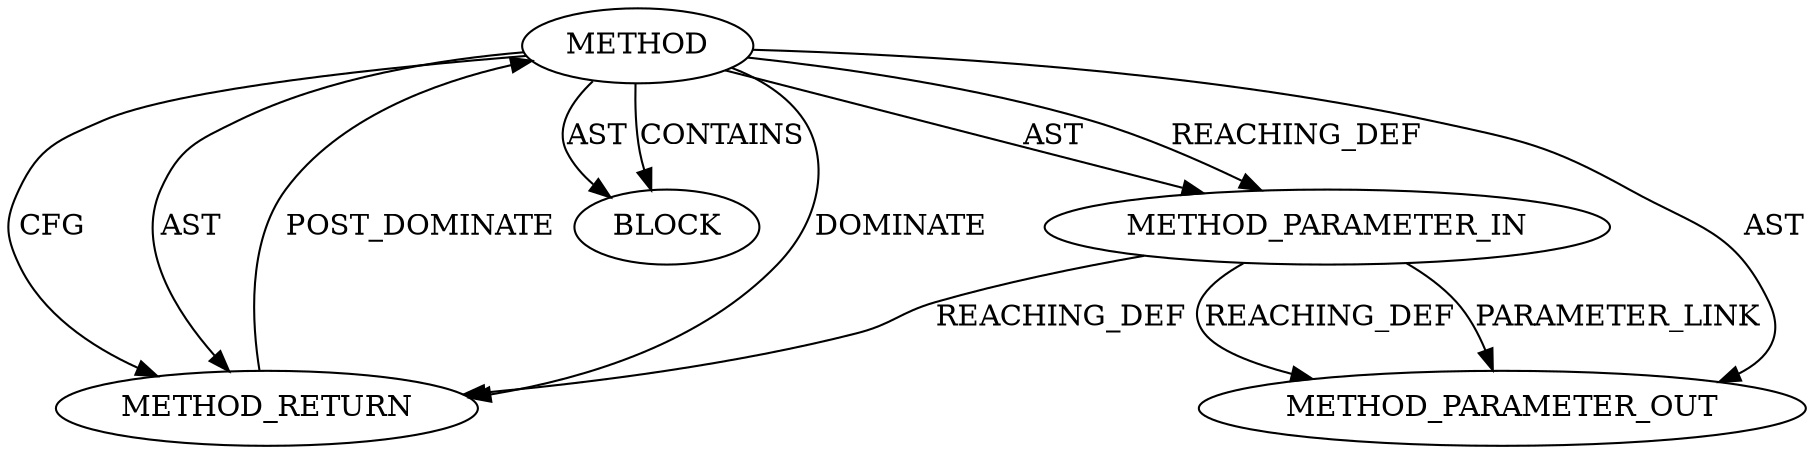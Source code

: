 digraph {
  22306 [label=METHOD_PARAMETER_OUT ORDER=1 CODE="p1" IS_VARIADIC=false TYPE_FULL_NAME="ANY" EVALUATION_STRATEGY="BY_VALUE" INDEX=1 NAME="p1"]
  20757 [label=BLOCK ORDER=1 ARGUMENT_INDEX=1 CODE="<empty>" TYPE_FULL_NAME="ANY"]
  20758 [label=METHOD_RETURN ORDER=2 CODE="RET" TYPE_FULL_NAME="ANY" EVALUATION_STRATEGY="BY_VALUE"]
  20755 [label=METHOD AST_PARENT_TYPE="NAMESPACE_BLOCK" AST_PARENT_FULL_NAME="<global>" ORDER=0 CODE="<empty>" FULL_NAME="sk_msg_iter_var_next" IS_EXTERNAL=true FILENAME="<empty>" SIGNATURE="" NAME="sk_msg_iter_var_next"]
  20756 [label=METHOD_PARAMETER_IN ORDER=1 CODE="p1" IS_VARIADIC=false TYPE_FULL_NAME="ANY" EVALUATION_STRATEGY="BY_VALUE" INDEX=1 NAME="p1"]
  20755 -> 20756 [label=AST ]
  20755 -> 20758 [label=CFG ]
  20755 -> 22306 [label=AST ]
  20756 -> 22306 [label=REACHING_DEF VARIABLE="p1"]
  20755 -> 20758 [label=AST ]
  20756 -> 22306 [label=PARAMETER_LINK ]
  20758 -> 20755 [label=POST_DOMINATE ]
  20755 -> 20758 [label=DOMINATE ]
  20755 -> 20757 [label=CONTAINS ]
  20756 -> 20758 [label=REACHING_DEF VARIABLE="p1"]
  20755 -> 20757 [label=AST ]
  20755 -> 20756 [label=REACHING_DEF VARIABLE=""]
}
